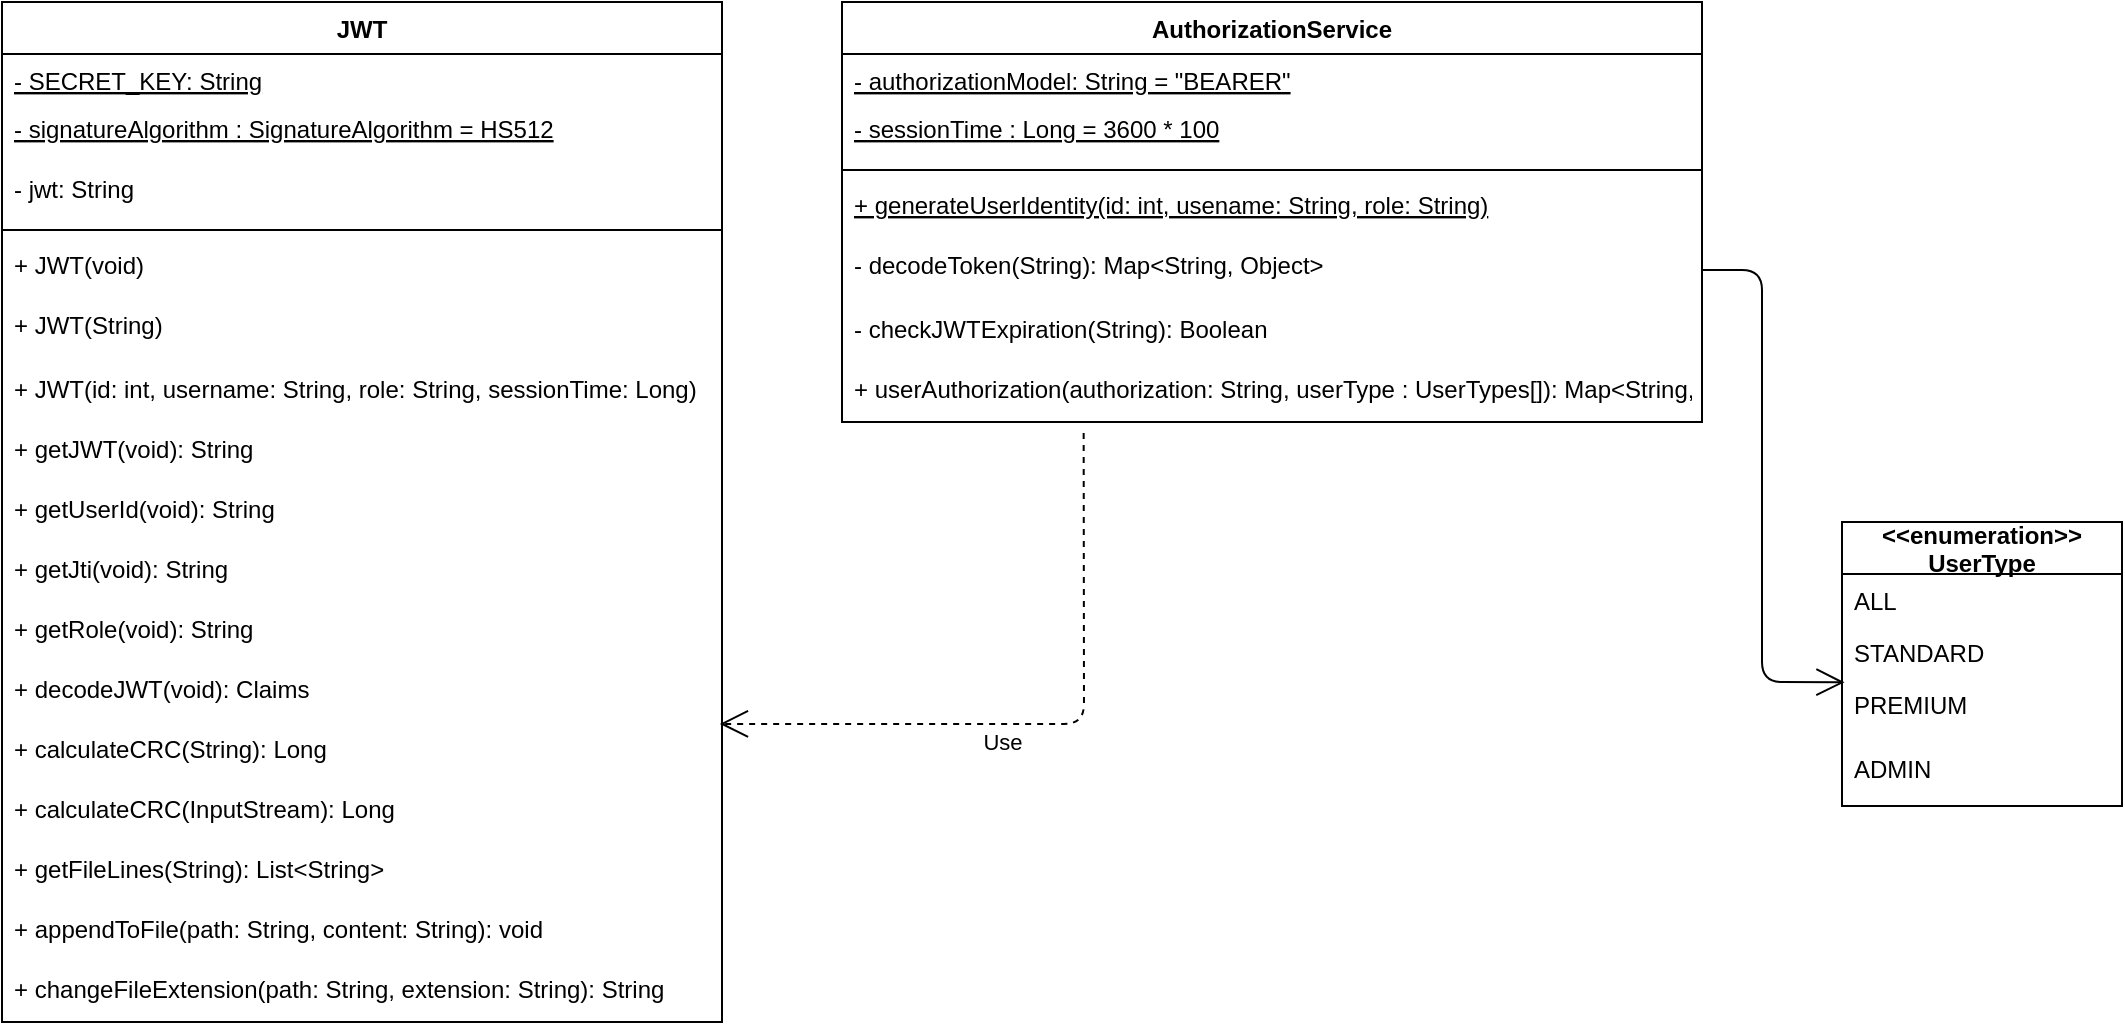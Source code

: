 <mxfile version="14.6.13" type="device"><diagram id="C5RBs43oDa-KdzZeNtuy" name="Page-1"><mxGraphModel dx="1185" dy="686" grid="1" gridSize="10" guides="1" tooltips="1" connect="1" arrows="1" fold="1" page="1" pageScale="1" pageWidth="827" pageHeight="1169" math="0" shadow="0"><root><mxCell id="WIyWlLk6GJQsqaUBKTNV-0"/><mxCell id="WIyWlLk6GJQsqaUBKTNV-1" parent="WIyWlLk6GJQsqaUBKTNV-0"/><mxCell id="LAdZjZObFxrwDexfej0z-448" value="JWT" style="swimlane;fontStyle=1;align=center;verticalAlign=top;childLayout=stackLayout;horizontal=1;startSize=26;horizontalStack=0;resizeParent=1;resizeParentMax=0;resizeLast=0;collapsible=1;marginBottom=0;" vertex="1" parent="WIyWlLk6GJQsqaUBKTNV-1"><mxGeometry x="60" y="120" width="360" height="510" as="geometry"><mxRectangle x="100" y="140" width="140" height="26" as="alternateBounds"/></mxGeometry></mxCell><mxCell id="LAdZjZObFxrwDexfej0z-449" value="- SECRET_KEY: String" style="text;strokeColor=none;fillColor=none;align=left;verticalAlign=top;spacingLeft=4;spacingRight=4;overflow=hidden;rotatable=0;points=[[0,0.5],[1,0.5]];portConstraint=eastwest;fontStyle=4" vertex="1" parent="LAdZjZObFxrwDexfej0z-448"><mxGeometry y="26" width="360" height="24" as="geometry"/></mxCell><mxCell id="LAdZjZObFxrwDexfej0z-588" value="- signatureAlgorithm : SignatureAlgorithm = HS512" style="text;strokeColor=none;fillColor=none;align=left;verticalAlign=top;spacingLeft=4;spacingRight=4;overflow=hidden;rotatable=0;points=[[0,0.5],[1,0.5]];portConstraint=eastwest;fontStyle=4" vertex="1" parent="LAdZjZObFxrwDexfej0z-448"><mxGeometry y="50" width="360" height="30" as="geometry"/></mxCell><mxCell id="LAdZjZObFxrwDexfej0z-589" value="- jwt: String" style="text;strokeColor=none;fillColor=none;align=left;verticalAlign=top;spacingLeft=4;spacingRight=4;overflow=hidden;rotatable=0;points=[[0,0.5],[1,0.5]];portConstraint=eastwest;fontStyle=0" vertex="1" parent="LAdZjZObFxrwDexfej0z-448"><mxGeometry y="80" width="360" height="30" as="geometry"/></mxCell><mxCell id="LAdZjZObFxrwDexfej0z-451" value="" style="line;strokeWidth=1;fillColor=none;align=left;verticalAlign=middle;spacingTop=-1;spacingLeft=3;spacingRight=3;rotatable=0;labelPosition=right;points=[];portConstraint=eastwest;fontStyle=0" vertex="1" parent="LAdZjZObFxrwDexfej0z-448"><mxGeometry y="110" width="360" height="8" as="geometry"/></mxCell><mxCell id="LAdZjZObFxrwDexfej0z-452" value="+ JWT(void)" style="text;strokeColor=none;fillColor=none;align=left;verticalAlign=top;spacingLeft=4;spacingRight=4;overflow=hidden;rotatable=0;points=[[0,0.5],[1,0.5]];portConstraint=eastwest;fontStyle=0" vertex="1" parent="LAdZjZObFxrwDexfej0z-448"><mxGeometry y="118" width="360" height="30" as="geometry"/></mxCell><mxCell id="LAdZjZObFxrwDexfej0z-453" value="+ JWT(String)" style="text;strokeColor=none;fillColor=none;align=left;verticalAlign=top;spacingLeft=4;spacingRight=4;overflow=hidden;rotatable=0;points=[[0,0.5],[1,0.5]];portConstraint=eastwest;fontStyle=0" vertex="1" parent="LAdZjZObFxrwDexfej0z-448"><mxGeometry y="148" width="360" height="32" as="geometry"/></mxCell><mxCell id="LAdZjZObFxrwDexfej0z-562" value="+ JWT(id: int, username: String, role: String, sessionTime: Long)" style="text;strokeColor=none;fillColor=none;align=left;verticalAlign=top;spacingLeft=4;spacingRight=4;overflow=hidden;rotatable=0;points=[[0,0.5],[1,0.5]];portConstraint=eastwest;fontStyle=0" vertex="1" parent="LAdZjZObFxrwDexfej0z-448"><mxGeometry y="180" width="360" height="30" as="geometry"/></mxCell><mxCell id="LAdZjZObFxrwDexfej0z-565" value="+ getJWT(void): String" style="text;strokeColor=none;fillColor=none;align=left;verticalAlign=top;spacingLeft=4;spacingRight=4;overflow=hidden;rotatable=0;points=[[0,0.5],[1,0.5]];portConstraint=eastwest;fontStyle=0" vertex="1" parent="LAdZjZObFxrwDexfej0z-448"><mxGeometry y="210" width="360" height="30" as="geometry"/></mxCell><mxCell id="LAdZjZObFxrwDexfej0z-566" value="+ getUserId(void): String" style="text;strokeColor=none;fillColor=none;align=left;verticalAlign=top;spacingLeft=4;spacingRight=4;overflow=hidden;rotatable=0;points=[[0,0.5],[1,0.5]];portConstraint=eastwest;fontStyle=0" vertex="1" parent="LAdZjZObFxrwDexfej0z-448"><mxGeometry y="240" width="360" height="30" as="geometry"/></mxCell><mxCell id="LAdZjZObFxrwDexfej0z-567" value="+ getJti(void): String" style="text;strokeColor=none;fillColor=none;align=left;verticalAlign=top;spacingLeft=4;spacingRight=4;overflow=hidden;rotatable=0;points=[[0,0.5],[1,0.5]];portConstraint=eastwest;fontStyle=0" vertex="1" parent="LAdZjZObFxrwDexfej0z-448"><mxGeometry y="270" width="360" height="30" as="geometry"/></mxCell><mxCell id="LAdZjZObFxrwDexfej0z-568" value="+ getRole(void): String" style="text;strokeColor=none;fillColor=none;align=left;verticalAlign=top;spacingLeft=4;spacingRight=4;overflow=hidden;rotatable=0;points=[[0,0.5],[1,0.5]];portConstraint=eastwest;fontStyle=0" vertex="1" parent="LAdZjZObFxrwDexfej0z-448"><mxGeometry y="300" width="360" height="30" as="geometry"/></mxCell><mxCell id="LAdZjZObFxrwDexfej0z-582" value="+ decodeJWT(void): Claims" style="text;strokeColor=none;fillColor=none;align=left;verticalAlign=top;spacingLeft=4;spacingRight=4;overflow=hidden;rotatable=0;points=[[0,0.5],[1,0.5]];portConstraint=eastwest;fontStyle=0" vertex="1" parent="LAdZjZObFxrwDexfej0z-448"><mxGeometry y="330" width="360" height="30" as="geometry"/></mxCell><mxCell id="LAdZjZObFxrwDexfej0z-583" value="+ calculateCRC(String): Long" style="text;strokeColor=none;fillColor=none;align=left;verticalAlign=top;spacingLeft=4;spacingRight=4;overflow=hidden;rotatable=0;points=[[0,0.5],[1,0.5]];portConstraint=eastwest;fontStyle=0" vertex="1" parent="LAdZjZObFxrwDexfej0z-448"><mxGeometry y="360" width="360" height="30" as="geometry"/></mxCell><mxCell id="LAdZjZObFxrwDexfej0z-584" value="+ calculateCRC(InputStream): Long" style="text;strokeColor=none;fillColor=none;align=left;verticalAlign=top;spacingLeft=4;spacingRight=4;overflow=hidden;rotatable=0;points=[[0,0.5],[1,0.5]];portConstraint=eastwest;fontStyle=0" vertex="1" parent="LAdZjZObFxrwDexfej0z-448"><mxGeometry y="390" width="360" height="30" as="geometry"/></mxCell><mxCell id="LAdZjZObFxrwDexfej0z-585" value="+ getFileLines(String): List&lt;String&gt;" style="text;strokeColor=none;fillColor=none;align=left;verticalAlign=top;spacingLeft=4;spacingRight=4;overflow=hidden;rotatable=0;points=[[0,0.5],[1,0.5]];portConstraint=eastwest;fontStyle=0" vertex="1" parent="LAdZjZObFxrwDexfej0z-448"><mxGeometry y="420" width="360" height="30" as="geometry"/></mxCell><mxCell id="LAdZjZObFxrwDexfej0z-586" value="+ appendToFile(path: String, content: String): void" style="text;strokeColor=none;fillColor=none;align=left;verticalAlign=top;spacingLeft=4;spacingRight=4;overflow=hidden;rotatable=0;points=[[0,0.5],[1,0.5]];portConstraint=eastwest;fontStyle=0" vertex="1" parent="LAdZjZObFxrwDexfej0z-448"><mxGeometry y="450" width="360" height="30" as="geometry"/></mxCell><mxCell id="LAdZjZObFxrwDexfej0z-587" value="+ changeFileExtension(path: String, extension: String): String" style="text;strokeColor=none;fillColor=none;align=left;verticalAlign=top;spacingLeft=4;spacingRight=4;overflow=hidden;rotatable=0;points=[[0,0.5],[1,0.5]];portConstraint=eastwest;fontStyle=0" vertex="1" parent="LAdZjZObFxrwDexfej0z-448"><mxGeometry y="480" width="360" height="30" as="geometry"/></mxCell><mxCell id="LAdZjZObFxrwDexfej0z-590" value="AuthorizationService" style="swimlane;fontStyle=1;align=center;verticalAlign=top;childLayout=stackLayout;horizontal=1;startSize=26;horizontalStack=0;resizeParent=1;resizeParentMax=0;resizeLast=0;collapsible=1;marginBottom=0;" vertex="1" parent="WIyWlLk6GJQsqaUBKTNV-1"><mxGeometry x="480" y="120" width="430" height="210" as="geometry"><mxRectangle x="100" y="140" width="140" height="26" as="alternateBounds"/></mxGeometry></mxCell><mxCell id="LAdZjZObFxrwDexfej0z-591" value="- authorizationModel: String = &quot;BEARER&quot;" style="text;strokeColor=none;fillColor=none;align=left;verticalAlign=top;spacingLeft=4;spacingRight=4;overflow=hidden;rotatable=0;points=[[0,0.5],[1,0.5]];portConstraint=eastwest;fontStyle=4" vertex="1" parent="LAdZjZObFxrwDexfej0z-590"><mxGeometry y="26" width="430" height="24" as="geometry"/></mxCell><mxCell id="LAdZjZObFxrwDexfej0z-592" value="- sessionTime : Long = 3600 * 100" style="text;strokeColor=none;fillColor=none;align=left;verticalAlign=top;spacingLeft=4;spacingRight=4;overflow=hidden;rotatable=0;points=[[0,0.5],[1,0.5]];portConstraint=eastwest;fontStyle=4" vertex="1" parent="LAdZjZObFxrwDexfej0z-590"><mxGeometry y="50" width="430" height="30" as="geometry"/></mxCell><mxCell id="LAdZjZObFxrwDexfej0z-594" value="" style="line;strokeWidth=1;fillColor=none;align=left;verticalAlign=middle;spacingTop=-1;spacingLeft=3;spacingRight=3;rotatable=0;labelPosition=right;points=[];portConstraint=eastwest;fontStyle=0" vertex="1" parent="LAdZjZObFxrwDexfej0z-590"><mxGeometry y="80" width="430" height="8" as="geometry"/></mxCell><mxCell id="LAdZjZObFxrwDexfej0z-595" value="+ generateUserIdentity(id: int, usename: String, role: String)" style="text;strokeColor=none;fillColor=none;align=left;verticalAlign=top;spacingLeft=4;spacingRight=4;overflow=hidden;rotatable=0;points=[[0,0.5],[1,0.5]];portConstraint=eastwest;fontStyle=4" vertex="1" parent="LAdZjZObFxrwDexfej0z-590"><mxGeometry y="88" width="430" height="30" as="geometry"/></mxCell><mxCell id="LAdZjZObFxrwDexfej0z-596" value="- decodeToken(String): Map&lt;String, Object&gt;" style="text;strokeColor=none;fillColor=none;align=left;verticalAlign=top;spacingLeft=4;spacingRight=4;overflow=hidden;rotatable=0;points=[[0,0.5],[1,0.5]];portConstraint=eastwest;fontStyle=0" vertex="1" parent="LAdZjZObFxrwDexfej0z-590"><mxGeometry y="118" width="430" height="32" as="geometry"/></mxCell><mxCell id="LAdZjZObFxrwDexfej0z-597" value="- checkJWTExpiration(String): Boolean" style="text;strokeColor=none;fillColor=none;align=left;verticalAlign=top;spacingLeft=4;spacingRight=4;overflow=hidden;rotatable=0;points=[[0,0.5],[1,0.5]];portConstraint=eastwest;fontStyle=0" vertex="1" parent="LAdZjZObFxrwDexfej0z-590"><mxGeometry y="150" width="430" height="30" as="geometry"/></mxCell><mxCell id="LAdZjZObFxrwDexfej0z-598" value="+ userAuthorization(authorization: String, userType : UserTypes[]): Map&lt;String, Object&gt;" style="text;strokeColor=none;fillColor=none;align=left;verticalAlign=top;spacingLeft=4;spacingRight=4;overflow=hidden;rotatable=0;points=[[0,0.5],[1,0.5]];portConstraint=eastwest;fontStyle=0" vertex="1" parent="LAdZjZObFxrwDexfej0z-590"><mxGeometry y="180" width="430" height="30" as="geometry"/></mxCell><mxCell id="LAdZjZObFxrwDexfej0z-608" value="&lt;&lt;enumeration&gt;&gt;&#10;UserType" style="swimlane;fontStyle=1;childLayout=stackLayout;horizontal=1;startSize=26;fillColor=none;horizontalStack=0;resizeParent=1;resizeParentMax=0;resizeLast=0;collapsible=1;marginBottom=0;" vertex="1" parent="WIyWlLk6GJQsqaUBKTNV-1"><mxGeometry x="980" y="380" width="140" height="142" as="geometry"/></mxCell><mxCell id="LAdZjZObFxrwDexfej0z-609" value="ALL" style="text;strokeColor=none;fillColor=none;align=left;verticalAlign=top;spacingLeft=4;spacingRight=4;overflow=hidden;rotatable=0;points=[[0,0.5],[1,0.5]];portConstraint=eastwest;" vertex="1" parent="LAdZjZObFxrwDexfej0z-608"><mxGeometry y="26" width="140" height="26" as="geometry"/></mxCell><mxCell id="LAdZjZObFxrwDexfej0z-610" value="STANDARD" style="text;strokeColor=none;fillColor=none;align=left;verticalAlign=top;spacingLeft=4;spacingRight=4;overflow=hidden;rotatable=0;points=[[0,0.5],[1,0.5]];portConstraint=eastwest;" vertex="1" parent="LAdZjZObFxrwDexfej0z-608"><mxGeometry y="52" width="140" height="26" as="geometry"/></mxCell><mxCell id="LAdZjZObFxrwDexfej0z-611" value="PREMIUM" style="text;strokeColor=none;fillColor=none;align=left;verticalAlign=top;spacingLeft=4;spacingRight=4;overflow=hidden;rotatable=0;points=[[0,0.5],[1,0.5]];portConstraint=eastwest;" vertex="1" parent="LAdZjZObFxrwDexfej0z-608"><mxGeometry y="78" width="140" height="32" as="geometry"/></mxCell><mxCell id="LAdZjZObFxrwDexfej0z-612" value="ADMIN" style="text;strokeColor=none;fillColor=none;align=left;verticalAlign=top;spacingLeft=4;spacingRight=4;overflow=hidden;rotatable=0;points=[[0,0.5],[1,0.5]];portConstraint=eastwest;" vertex="1" parent="LAdZjZObFxrwDexfej0z-608"><mxGeometry y="110" width="140" height="32" as="geometry"/></mxCell><mxCell id="LAdZjZObFxrwDexfej0z-613" value="" style="endArrow=open;endFill=1;endSize=12;html=1;entryX=0.009;entryY=1.083;entryDx=0;entryDy=0;entryPerimeter=0;exitX=1;exitY=0.5;exitDx=0;exitDy=0;" edge="1" parent="WIyWlLk6GJQsqaUBKTNV-1" source="LAdZjZObFxrwDexfej0z-596" target="LAdZjZObFxrwDexfej0z-610"><mxGeometry width="160" relative="1" as="geometry"><mxPoint x="860" y="200" as="sourcePoint"/><mxPoint x="820" y="250" as="targetPoint"/><Array as="points"><mxPoint x="940" y="254"/><mxPoint x="940" y="460"/></Array></mxGeometry></mxCell><mxCell id="LAdZjZObFxrwDexfej0z-614" value="Use" style="endArrow=open;endSize=12;dashed=1;html=1;exitX=0.281;exitY=1.185;exitDx=0;exitDy=0;exitPerimeter=0;entryX=0.997;entryY=0.033;entryDx=0;entryDy=0;entryPerimeter=0;" edge="1" parent="WIyWlLk6GJQsqaUBKTNV-1" source="LAdZjZObFxrwDexfej0z-598" target="LAdZjZObFxrwDexfej0z-583"><mxGeometry x="0.139" y="9" width="160" relative="1" as="geometry"><mxPoint x="450" y="510" as="sourcePoint"/><mxPoint x="610" y="510" as="targetPoint"/><Array as="points"><mxPoint x="601" y="481"/></Array><mxPoint as="offset"/></mxGeometry></mxCell></root></mxGraphModel></diagram></mxfile>